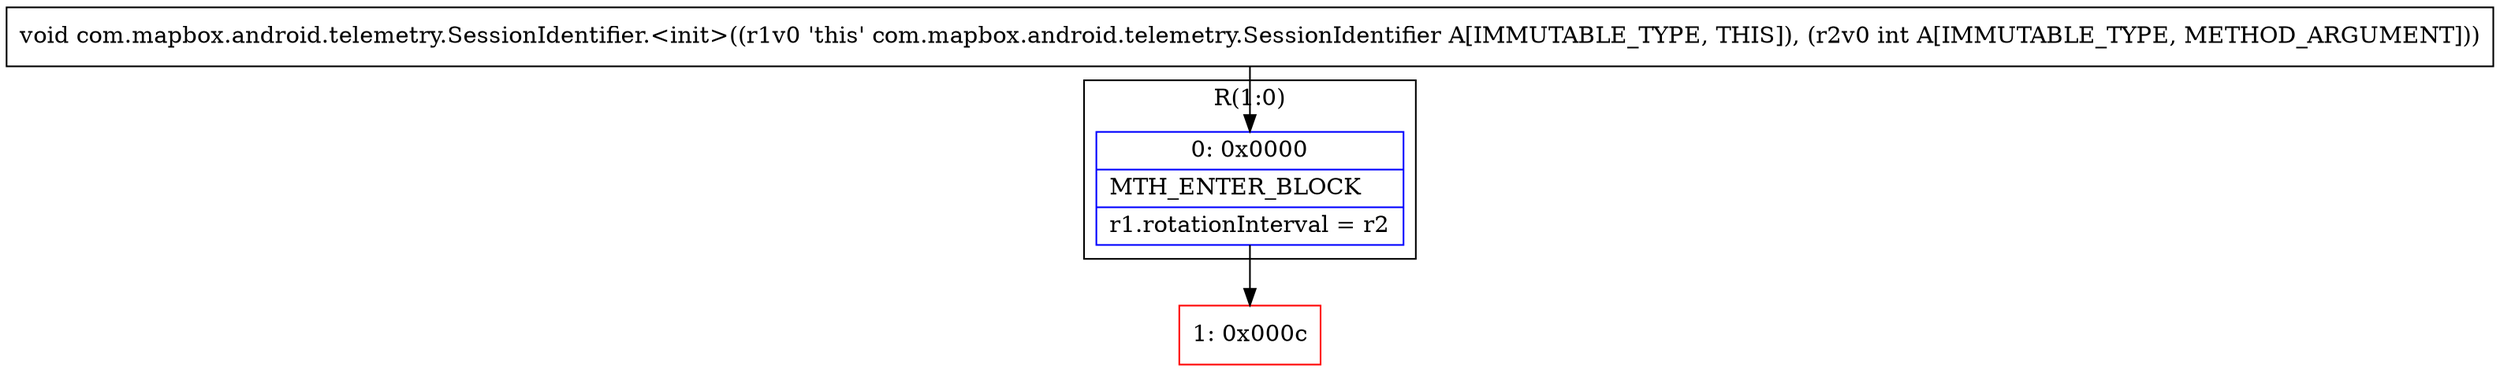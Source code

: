 digraph "CFG forcom.mapbox.android.telemetry.SessionIdentifier.\<init\>(I)V" {
subgraph cluster_Region_296952370 {
label = "R(1:0)";
node [shape=record,color=blue];
Node_0 [shape=record,label="{0\:\ 0x0000|MTH_ENTER_BLOCK\l|r1.rotationInterval = r2\l}"];
}
Node_1 [shape=record,color=red,label="{1\:\ 0x000c}"];
MethodNode[shape=record,label="{void com.mapbox.android.telemetry.SessionIdentifier.\<init\>((r1v0 'this' com.mapbox.android.telemetry.SessionIdentifier A[IMMUTABLE_TYPE, THIS]), (r2v0 int A[IMMUTABLE_TYPE, METHOD_ARGUMENT])) }"];
MethodNode -> Node_0;
Node_0 -> Node_1;
}

